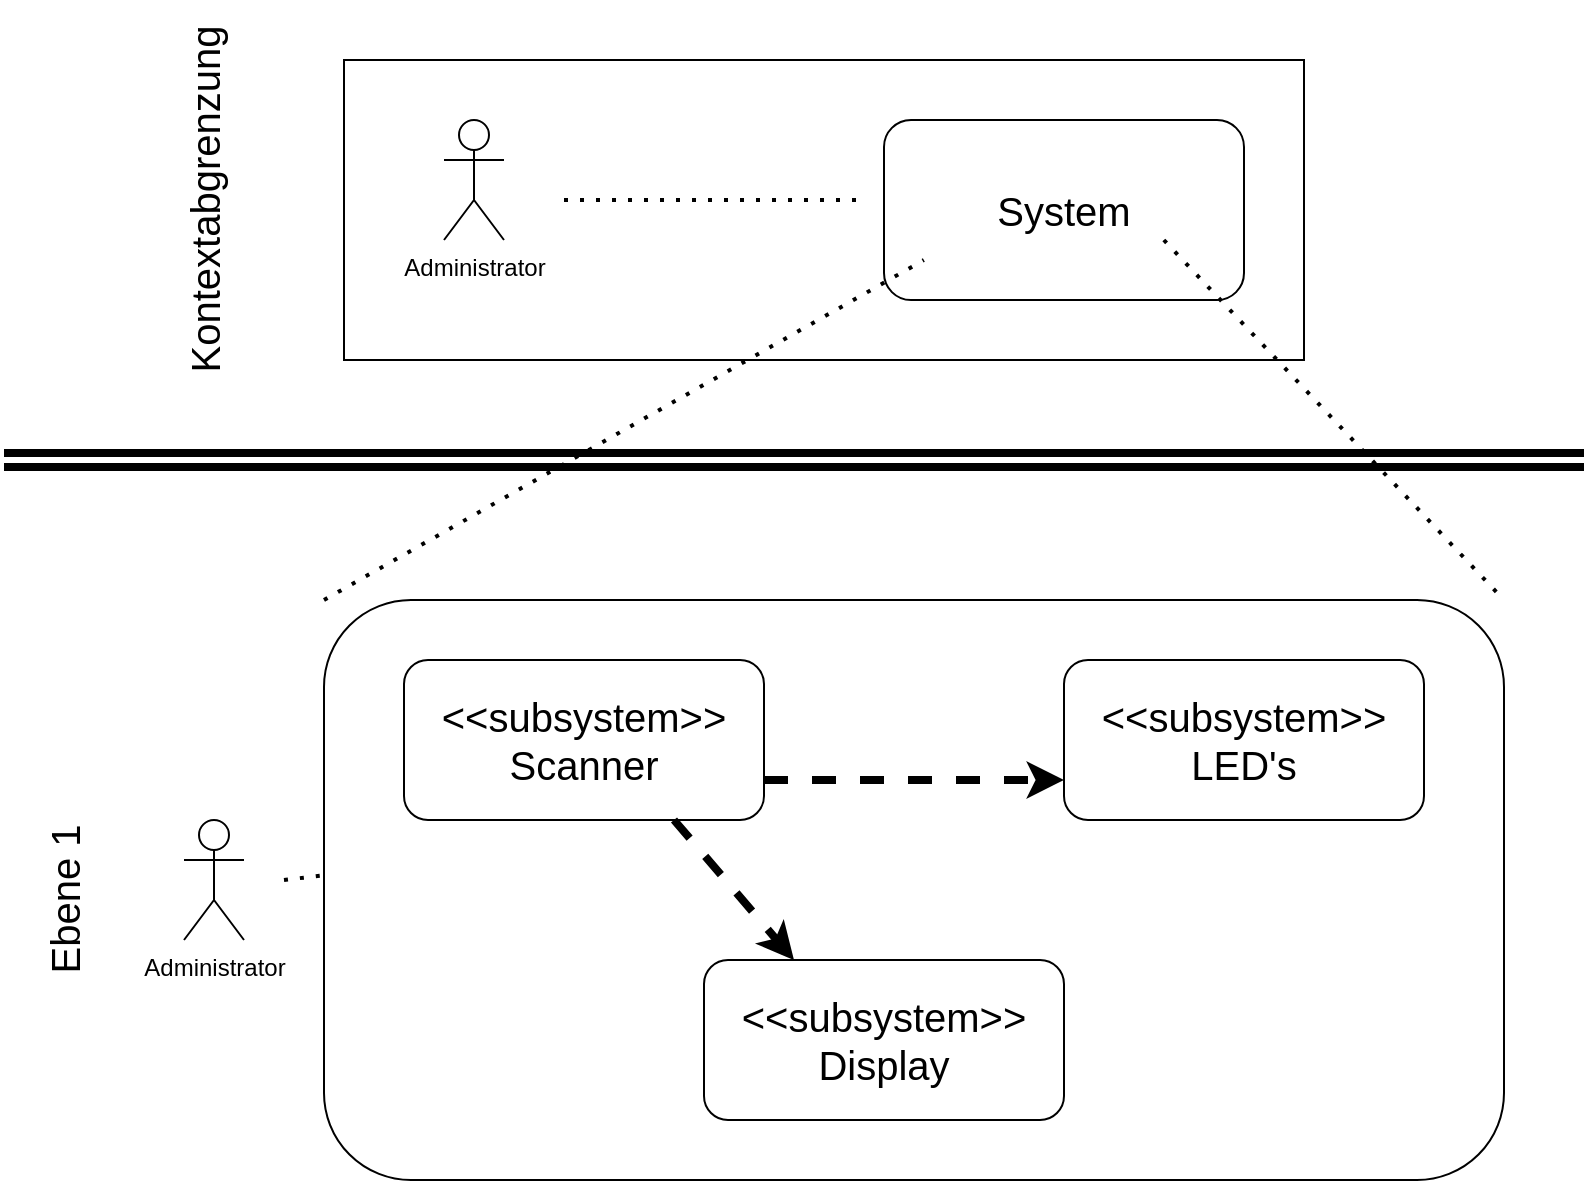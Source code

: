 <mxfile version="20.6.0" type="device"><diagram id="mzJsa9RWwL21wpUvKsJk" name="Seite-1"><mxGraphModel dx="1018" dy="572" grid="1" gridSize="10" guides="1" tooltips="1" connect="1" arrows="1" fold="1" page="1" pageScale="1" pageWidth="827" pageHeight="1169" math="0" shadow="0"><root><mxCell id="0"/><mxCell id="1" parent="0"/><mxCell id="f1mH7IWBsVKgYB9QTfj4-1" value="Administrator&lt;br&gt;" style="shape=umlActor;verticalLabelPosition=bottom;verticalAlign=top;html=1;outlineConnect=0;" vertex="1" parent="1"><mxGeometry x="240" y="120" width="30" height="60" as="geometry"/></mxCell><mxCell id="f1mH7IWBsVKgYB9QTfj4-4" value="" style="endArrow=none;dashed=1;html=1;dashPattern=1 3;strokeWidth=2;rounded=0;strokeColor=default;" edge="1" parent="1"><mxGeometry width="50" height="50" relative="1" as="geometry"><mxPoint x="300" y="160" as="sourcePoint"/><mxPoint x="450" y="160" as="targetPoint"/></mxGeometry></mxCell><mxCell id="f1mH7IWBsVKgYB9QTfj4-5" value="&lt;font style=&quot;font-size: 20px;&quot;&gt;System&lt;/font&gt;" style="rounded=1;whiteSpace=wrap;html=1;" vertex="1" parent="1"><mxGeometry x="460" y="120" width="180" height="90" as="geometry"/></mxCell><mxCell id="f1mH7IWBsVKgYB9QTfj4-6" value="" style="rounded=0;whiteSpace=wrap;html=1;fontSize=20;fillColor=none;" vertex="1" parent="1"><mxGeometry x="190" y="90" width="480" height="150" as="geometry"/></mxCell><mxCell id="f1mH7IWBsVKgYB9QTfj4-7" value="Kontextabgrenzung&lt;br&gt;" style="text;html=1;align=center;verticalAlign=middle;resizable=0;points=[];autosize=1;strokeColor=none;fillColor=none;fontSize=20;rotation=-90;" vertex="1" parent="1"><mxGeometry x="20" y="140" width="200" height="40" as="geometry"/></mxCell><mxCell id="f1mH7IWBsVKgYB9QTfj4-8" value="" style="shape=link;html=1;rounded=0;strokeColor=default;fontSize=20;strokeWidth=4;" edge="1" parent="1"><mxGeometry width="100" relative="1" as="geometry"><mxPoint x="20" y="290" as="sourcePoint"/><mxPoint x="810" y="290" as="targetPoint"/></mxGeometry></mxCell><mxCell id="f1mH7IWBsVKgYB9QTfj4-9" value="" style="shape=link;html=1;rounded=0;strokeColor=default;fontSize=20;" edge="1" parent="1"><mxGeometry width="100" relative="1" as="geometry"><mxPoint x="360" y="290" as="sourcePoint"/><mxPoint x="460" y="290" as="targetPoint"/></mxGeometry></mxCell><mxCell id="f1mH7IWBsVKgYB9QTfj4-10" value="Administrator&lt;br&gt;" style="shape=umlActor;verticalLabelPosition=bottom;verticalAlign=top;html=1;outlineConnect=0;" vertex="1" parent="1"><mxGeometry x="110" y="470" width="30" height="60" as="geometry"/></mxCell><mxCell id="f1mH7IWBsVKgYB9QTfj4-11" value="" style="endArrow=none;dashed=1;html=1;dashPattern=1 3;strokeWidth=2;rounded=0;strokeColor=default;" edge="1" parent="1"><mxGeometry width="50" height="50" relative="1" as="geometry"><mxPoint x="160" y="500" as="sourcePoint"/><mxPoint x="330" y="480" as="targetPoint"/></mxGeometry></mxCell><mxCell id="f1mH7IWBsVKgYB9QTfj4-12" value="" style="rounded=1;whiteSpace=wrap;html=1;" vertex="1" parent="1"><mxGeometry x="180" y="360" width="590" height="290" as="geometry"/></mxCell><mxCell id="f1mH7IWBsVKgYB9QTfj4-18" value="&amp;lt;&amp;lt;subsystem&amp;gt;&amp;gt;&lt;br&gt;Scanner" style="rounded=1;whiteSpace=wrap;html=1;fontSize=20;fillColor=none;" vertex="1" parent="1"><mxGeometry x="220" y="390" width="180" height="80" as="geometry"/></mxCell><mxCell id="f1mH7IWBsVKgYB9QTfj4-19" value="&amp;lt;&amp;lt;subsystem&amp;gt;&amp;gt;&lt;br&gt;LED's" style="rounded=1;whiteSpace=wrap;html=1;fontSize=20;fillColor=none;" vertex="1" parent="1"><mxGeometry x="550" y="390" width="180" height="80" as="geometry"/></mxCell><mxCell id="f1mH7IWBsVKgYB9QTfj4-20" value="&amp;lt;&amp;lt;subsystem&amp;gt;&amp;gt;&lt;br&gt;Display" style="rounded=1;whiteSpace=wrap;html=1;fontSize=20;fillColor=none;" vertex="1" parent="1"><mxGeometry x="370" y="540" width="180" height="80" as="geometry"/></mxCell><mxCell id="f1mH7IWBsVKgYB9QTfj4-25" value="" style="endArrow=none;dashed=1;html=1;dashPattern=1 3;strokeWidth=2;rounded=0;strokeColor=default;fontSize=20;entryX=0.604;entryY=0.667;entryDx=0;entryDy=0;entryPerimeter=0;exitX=0;exitY=0;exitDx=0;exitDy=0;" edge="1" parent="1" source="f1mH7IWBsVKgYB9QTfj4-12" target="f1mH7IWBsVKgYB9QTfj4-6"><mxGeometry width="50" height="50" relative="1" as="geometry"><mxPoint x="390" y="450" as="sourcePoint"/><mxPoint x="440" y="400" as="targetPoint"/></mxGeometry></mxCell><mxCell id="f1mH7IWBsVKgYB9QTfj4-26" value="" style="endArrow=none;dashed=1;html=1;dashPattern=1 3;strokeWidth=2;rounded=0;strokeColor=default;fontSize=20;entryX=1;entryY=0;entryDx=0;entryDy=0;exitX=0.854;exitY=0.6;exitDx=0;exitDy=0;exitPerimeter=0;" edge="1" parent="1" source="f1mH7IWBsVKgYB9QTfj4-6" target="f1mH7IWBsVKgYB9QTfj4-12"><mxGeometry width="50" height="50" relative="1" as="geometry"><mxPoint x="790" y="330" as="sourcePoint"/><mxPoint x="489.92" y="200.05" as="targetPoint"/></mxGeometry></mxCell><mxCell id="f1mH7IWBsVKgYB9QTfj4-27" value="" style="endArrow=classic;html=1;rounded=0;dashed=1;strokeColor=default;strokeWidth=4;fontSize=20;entryX=0;entryY=0.75;entryDx=0;entryDy=0;exitX=1;exitY=0.75;exitDx=0;exitDy=0;" edge="1" parent="1" source="f1mH7IWBsVKgYB9QTfj4-18" target="f1mH7IWBsVKgYB9QTfj4-19"><mxGeometry width="50" height="50" relative="1" as="geometry"><mxPoint x="390" y="460" as="sourcePoint"/><mxPoint x="440" y="410" as="targetPoint"/></mxGeometry></mxCell><mxCell id="f1mH7IWBsVKgYB9QTfj4-28" value="" style="endArrow=classic;html=1;rounded=0;dashed=1;strokeColor=default;strokeWidth=4;fontSize=20;entryX=0.25;entryY=0;entryDx=0;entryDy=0;exitX=0.75;exitY=1;exitDx=0;exitDy=0;" edge="1" parent="1" source="f1mH7IWBsVKgYB9QTfj4-18" target="f1mH7IWBsVKgYB9QTfj4-20"><mxGeometry width="50" height="50" relative="1" as="geometry"><mxPoint x="390" y="460" as="sourcePoint"/><mxPoint x="440" y="410" as="targetPoint"/></mxGeometry></mxCell><mxCell id="f1mH7IWBsVKgYB9QTfj4-29" value="Ebene 1" style="text;html=1;align=center;verticalAlign=middle;resizable=0;points=[];autosize=1;strokeColor=none;fillColor=none;fontSize=20;rotation=-90;" vertex="1" parent="1"><mxGeometry y="490" width="100" height="40" as="geometry"/></mxCell></root></mxGraphModel></diagram></mxfile>